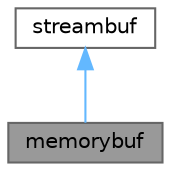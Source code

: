 digraph "memorybuf"
{
 // LATEX_PDF_SIZE
  bgcolor="transparent";
  edge [fontname=Helvetica,fontsize=10,labelfontname=Helvetica,labelfontsize=10];
  node [fontname=Helvetica,fontsize=10,shape=box,height=0.2,width=0.4];
  Node1 [id="Node000001",label="memorybuf",height=0.2,width=0.4,color="gray40", fillcolor="grey60", style="filled", fontcolor="black",tooltip="A std::streambuf used for memory buffer streams such as UIListStream, UOListStream,..."];
  Node2 -> Node1 [id="edge1_Node000001_Node000002",dir="back",color="steelblue1",style="solid",tooltip=" "];
  Node2 [id="Node000002",label="streambuf",height=0.2,width=0.4,color="gray40", fillcolor="white", style="filled",tooltip=" "];
}
